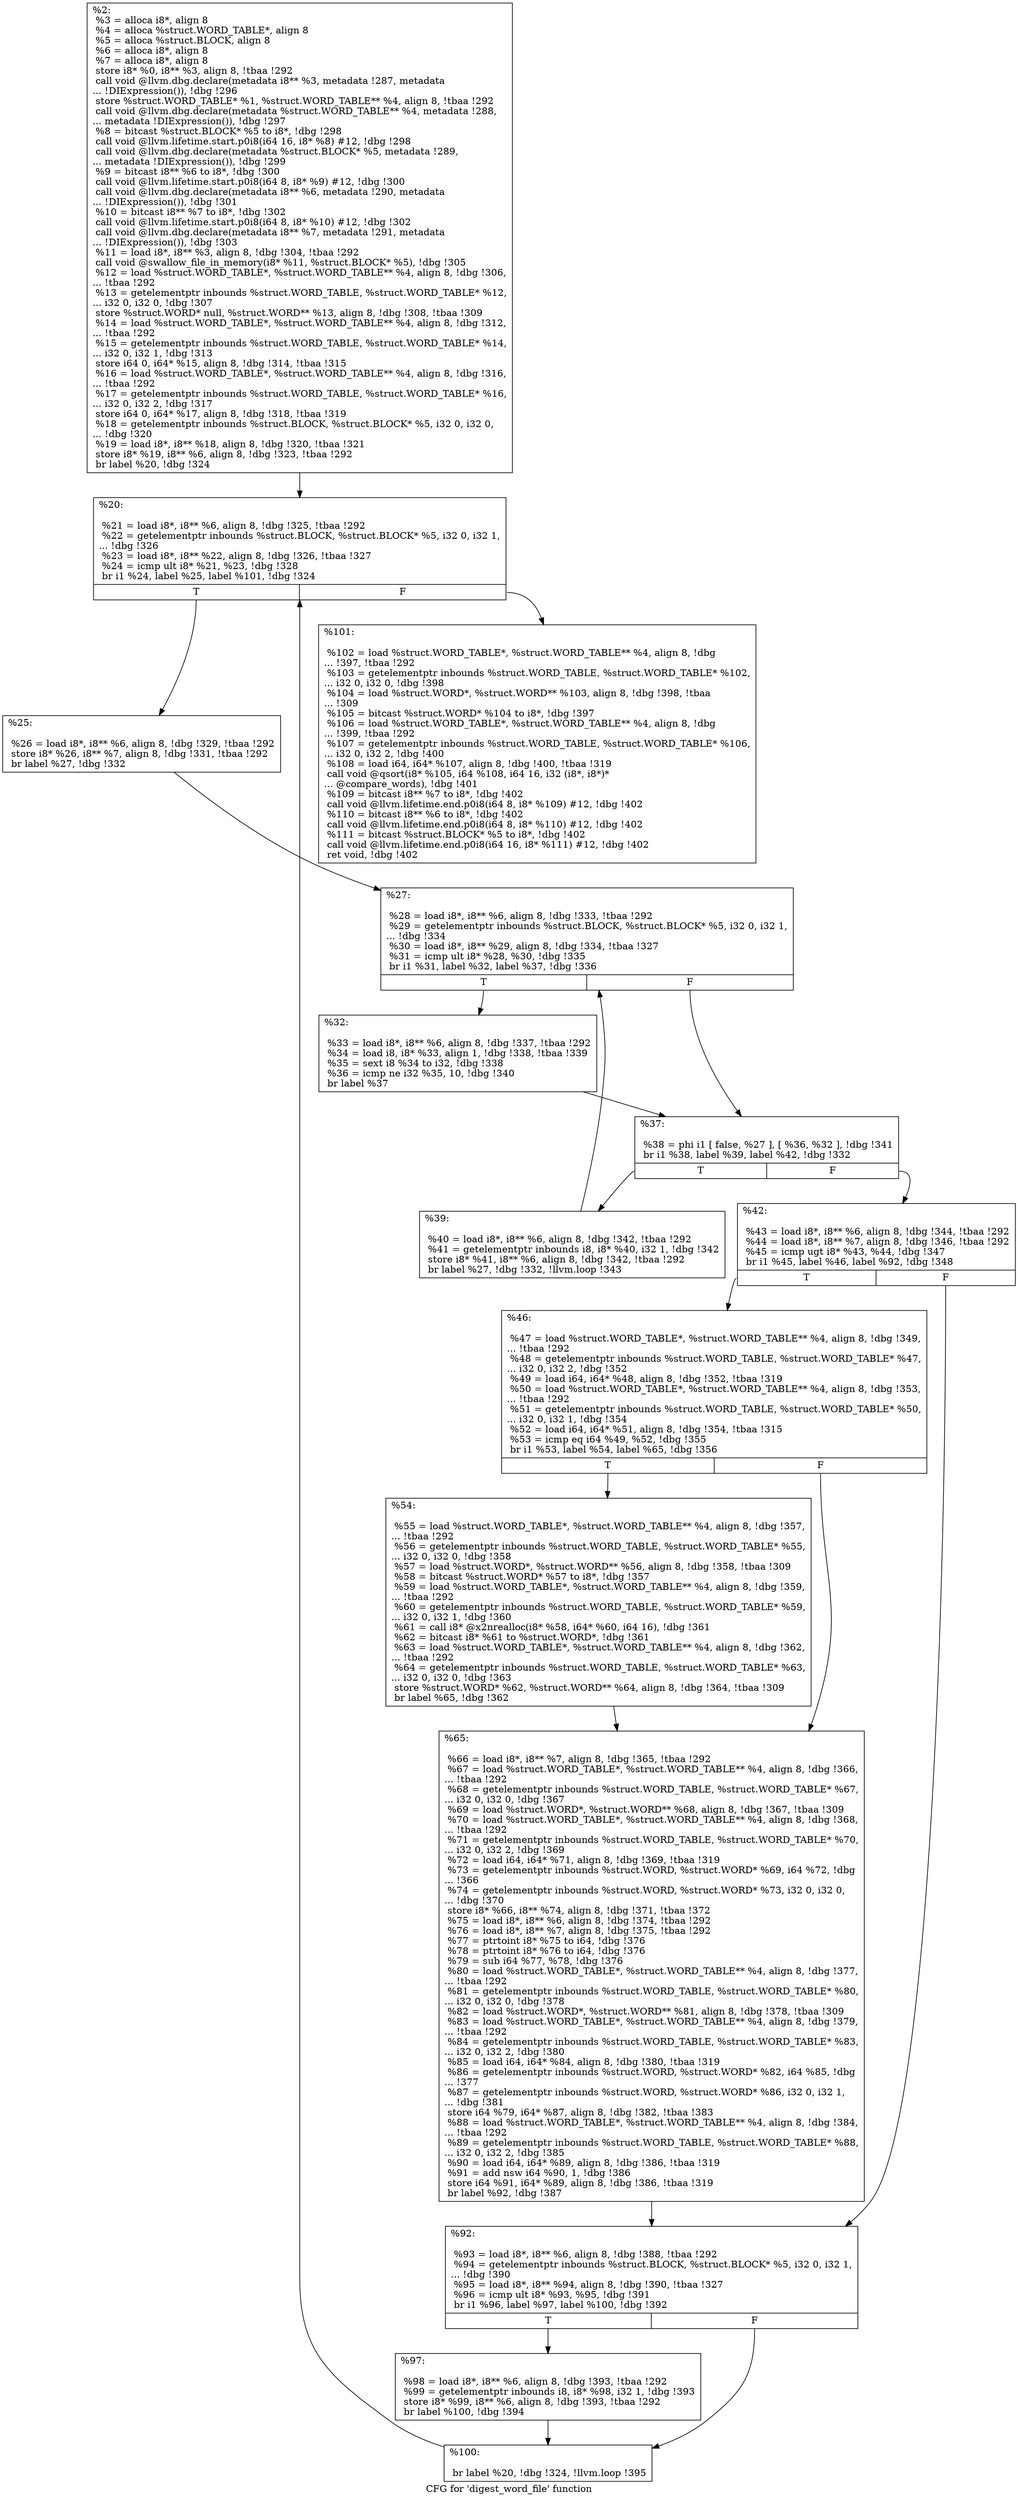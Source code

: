digraph "CFG for 'digest_word_file' function" {
	label="CFG for 'digest_word_file' function";

	Node0x225d810 [shape=record,label="{%2:\l  %3 = alloca i8*, align 8\l  %4 = alloca %struct.WORD_TABLE*, align 8\l  %5 = alloca %struct.BLOCK, align 8\l  %6 = alloca i8*, align 8\l  %7 = alloca i8*, align 8\l  store i8* %0, i8** %3, align 8, !tbaa !292\l  call void @llvm.dbg.declare(metadata i8** %3, metadata !287, metadata\l... !DIExpression()), !dbg !296\l  store %struct.WORD_TABLE* %1, %struct.WORD_TABLE** %4, align 8, !tbaa !292\l  call void @llvm.dbg.declare(metadata %struct.WORD_TABLE** %4, metadata !288,\l... metadata !DIExpression()), !dbg !297\l  %8 = bitcast %struct.BLOCK* %5 to i8*, !dbg !298\l  call void @llvm.lifetime.start.p0i8(i64 16, i8* %8) #12, !dbg !298\l  call void @llvm.dbg.declare(metadata %struct.BLOCK* %5, metadata !289,\l... metadata !DIExpression()), !dbg !299\l  %9 = bitcast i8** %6 to i8*, !dbg !300\l  call void @llvm.lifetime.start.p0i8(i64 8, i8* %9) #12, !dbg !300\l  call void @llvm.dbg.declare(metadata i8** %6, metadata !290, metadata\l... !DIExpression()), !dbg !301\l  %10 = bitcast i8** %7 to i8*, !dbg !302\l  call void @llvm.lifetime.start.p0i8(i64 8, i8* %10) #12, !dbg !302\l  call void @llvm.dbg.declare(metadata i8** %7, metadata !291, metadata\l... !DIExpression()), !dbg !303\l  %11 = load i8*, i8** %3, align 8, !dbg !304, !tbaa !292\l  call void @swallow_file_in_memory(i8* %11, %struct.BLOCK* %5), !dbg !305\l  %12 = load %struct.WORD_TABLE*, %struct.WORD_TABLE** %4, align 8, !dbg !306,\l... !tbaa !292\l  %13 = getelementptr inbounds %struct.WORD_TABLE, %struct.WORD_TABLE* %12,\l... i32 0, i32 0, !dbg !307\l  store %struct.WORD* null, %struct.WORD** %13, align 8, !dbg !308, !tbaa !309\l  %14 = load %struct.WORD_TABLE*, %struct.WORD_TABLE** %4, align 8, !dbg !312,\l... !tbaa !292\l  %15 = getelementptr inbounds %struct.WORD_TABLE, %struct.WORD_TABLE* %14,\l... i32 0, i32 1, !dbg !313\l  store i64 0, i64* %15, align 8, !dbg !314, !tbaa !315\l  %16 = load %struct.WORD_TABLE*, %struct.WORD_TABLE** %4, align 8, !dbg !316,\l... !tbaa !292\l  %17 = getelementptr inbounds %struct.WORD_TABLE, %struct.WORD_TABLE* %16,\l... i32 0, i32 2, !dbg !317\l  store i64 0, i64* %17, align 8, !dbg !318, !tbaa !319\l  %18 = getelementptr inbounds %struct.BLOCK, %struct.BLOCK* %5, i32 0, i32 0,\l... !dbg !320\l  %19 = load i8*, i8** %18, align 8, !dbg !320, !tbaa !321\l  store i8* %19, i8** %6, align 8, !dbg !323, !tbaa !292\l  br label %20, !dbg !324\l}"];
	Node0x225d810 -> Node0x22614b0;
	Node0x22614b0 [shape=record,label="{%20:\l\l  %21 = load i8*, i8** %6, align 8, !dbg !325, !tbaa !292\l  %22 = getelementptr inbounds %struct.BLOCK, %struct.BLOCK* %5, i32 0, i32 1,\l... !dbg !326\l  %23 = load i8*, i8** %22, align 8, !dbg !326, !tbaa !327\l  %24 = icmp ult i8* %21, %23, !dbg !328\l  br i1 %24, label %25, label %101, !dbg !324\l|{<s0>T|<s1>F}}"];
	Node0x22614b0:s0 -> Node0x2261500;
	Node0x22614b0:s1 -> Node0x22618c0;
	Node0x2261500 [shape=record,label="{%25:\l\l  %26 = load i8*, i8** %6, align 8, !dbg !329, !tbaa !292\l  store i8* %26, i8** %7, align 8, !dbg !331, !tbaa !292\l  br label %27, !dbg !332\l}"];
	Node0x2261500 -> Node0x2261550;
	Node0x2261550 [shape=record,label="{%27:\l\l  %28 = load i8*, i8** %6, align 8, !dbg !333, !tbaa !292\l  %29 = getelementptr inbounds %struct.BLOCK, %struct.BLOCK* %5, i32 0, i32 1,\l... !dbg !334\l  %30 = load i8*, i8** %29, align 8, !dbg !334, !tbaa !327\l  %31 = icmp ult i8* %28, %30, !dbg !335\l  br i1 %31, label %32, label %37, !dbg !336\l|{<s0>T|<s1>F}}"];
	Node0x2261550:s0 -> Node0x22615a0;
	Node0x2261550:s1 -> Node0x22615f0;
	Node0x22615a0 [shape=record,label="{%32:\l\l  %33 = load i8*, i8** %6, align 8, !dbg !337, !tbaa !292\l  %34 = load i8, i8* %33, align 1, !dbg !338, !tbaa !339\l  %35 = sext i8 %34 to i32, !dbg !338\l  %36 = icmp ne i32 %35, 10, !dbg !340\l  br label %37\l}"];
	Node0x22615a0 -> Node0x22615f0;
	Node0x22615f0 [shape=record,label="{%37:\l\l  %38 = phi i1 [ false, %27 ], [ %36, %32 ], !dbg !341\l  br i1 %38, label %39, label %42, !dbg !332\l|{<s0>T|<s1>F}}"];
	Node0x22615f0:s0 -> Node0x2261640;
	Node0x22615f0:s1 -> Node0x2261690;
	Node0x2261640 [shape=record,label="{%39:\l\l  %40 = load i8*, i8** %6, align 8, !dbg !342, !tbaa !292\l  %41 = getelementptr inbounds i8, i8* %40, i32 1, !dbg !342\l  store i8* %41, i8** %6, align 8, !dbg !342, !tbaa !292\l  br label %27, !dbg !332, !llvm.loop !343\l}"];
	Node0x2261640 -> Node0x2261550;
	Node0x2261690 [shape=record,label="{%42:\l\l  %43 = load i8*, i8** %6, align 8, !dbg !344, !tbaa !292\l  %44 = load i8*, i8** %7, align 8, !dbg !346, !tbaa !292\l  %45 = icmp ugt i8* %43, %44, !dbg !347\l  br i1 %45, label %46, label %92, !dbg !348\l|{<s0>T|<s1>F}}"];
	Node0x2261690:s0 -> Node0x22616e0;
	Node0x2261690:s1 -> Node0x22617d0;
	Node0x22616e0 [shape=record,label="{%46:\l\l  %47 = load %struct.WORD_TABLE*, %struct.WORD_TABLE** %4, align 8, !dbg !349,\l... !tbaa !292\l  %48 = getelementptr inbounds %struct.WORD_TABLE, %struct.WORD_TABLE* %47,\l... i32 0, i32 2, !dbg !352\l  %49 = load i64, i64* %48, align 8, !dbg !352, !tbaa !319\l  %50 = load %struct.WORD_TABLE*, %struct.WORD_TABLE** %4, align 8, !dbg !353,\l... !tbaa !292\l  %51 = getelementptr inbounds %struct.WORD_TABLE, %struct.WORD_TABLE* %50,\l... i32 0, i32 1, !dbg !354\l  %52 = load i64, i64* %51, align 8, !dbg !354, !tbaa !315\l  %53 = icmp eq i64 %49, %52, !dbg !355\l  br i1 %53, label %54, label %65, !dbg !356\l|{<s0>T|<s1>F}}"];
	Node0x22616e0:s0 -> Node0x2261730;
	Node0x22616e0:s1 -> Node0x2261780;
	Node0x2261730 [shape=record,label="{%54:\l\l  %55 = load %struct.WORD_TABLE*, %struct.WORD_TABLE** %4, align 8, !dbg !357,\l... !tbaa !292\l  %56 = getelementptr inbounds %struct.WORD_TABLE, %struct.WORD_TABLE* %55,\l... i32 0, i32 0, !dbg !358\l  %57 = load %struct.WORD*, %struct.WORD** %56, align 8, !dbg !358, !tbaa !309\l  %58 = bitcast %struct.WORD* %57 to i8*, !dbg !357\l  %59 = load %struct.WORD_TABLE*, %struct.WORD_TABLE** %4, align 8, !dbg !359,\l... !tbaa !292\l  %60 = getelementptr inbounds %struct.WORD_TABLE, %struct.WORD_TABLE* %59,\l... i32 0, i32 1, !dbg !360\l  %61 = call i8* @x2nrealloc(i8* %58, i64* %60, i64 16), !dbg !361\l  %62 = bitcast i8* %61 to %struct.WORD*, !dbg !361\l  %63 = load %struct.WORD_TABLE*, %struct.WORD_TABLE** %4, align 8, !dbg !362,\l... !tbaa !292\l  %64 = getelementptr inbounds %struct.WORD_TABLE, %struct.WORD_TABLE* %63,\l... i32 0, i32 0, !dbg !363\l  store %struct.WORD* %62, %struct.WORD** %64, align 8, !dbg !364, !tbaa !309\l  br label %65, !dbg !362\l}"];
	Node0x2261730 -> Node0x2261780;
	Node0x2261780 [shape=record,label="{%65:\l\l  %66 = load i8*, i8** %7, align 8, !dbg !365, !tbaa !292\l  %67 = load %struct.WORD_TABLE*, %struct.WORD_TABLE** %4, align 8, !dbg !366,\l... !tbaa !292\l  %68 = getelementptr inbounds %struct.WORD_TABLE, %struct.WORD_TABLE* %67,\l... i32 0, i32 0, !dbg !367\l  %69 = load %struct.WORD*, %struct.WORD** %68, align 8, !dbg !367, !tbaa !309\l  %70 = load %struct.WORD_TABLE*, %struct.WORD_TABLE** %4, align 8, !dbg !368,\l... !tbaa !292\l  %71 = getelementptr inbounds %struct.WORD_TABLE, %struct.WORD_TABLE* %70,\l... i32 0, i32 2, !dbg !369\l  %72 = load i64, i64* %71, align 8, !dbg !369, !tbaa !319\l  %73 = getelementptr inbounds %struct.WORD, %struct.WORD* %69, i64 %72, !dbg\l... !366\l  %74 = getelementptr inbounds %struct.WORD, %struct.WORD* %73, i32 0, i32 0,\l... !dbg !370\l  store i8* %66, i8** %74, align 8, !dbg !371, !tbaa !372\l  %75 = load i8*, i8** %6, align 8, !dbg !374, !tbaa !292\l  %76 = load i8*, i8** %7, align 8, !dbg !375, !tbaa !292\l  %77 = ptrtoint i8* %75 to i64, !dbg !376\l  %78 = ptrtoint i8* %76 to i64, !dbg !376\l  %79 = sub i64 %77, %78, !dbg !376\l  %80 = load %struct.WORD_TABLE*, %struct.WORD_TABLE** %4, align 8, !dbg !377,\l... !tbaa !292\l  %81 = getelementptr inbounds %struct.WORD_TABLE, %struct.WORD_TABLE* %80,\l... i32 0, i32 0, !dbg !378\l  %82 = load %struct.WORD*, %struct.WORD** %81, align 8, !dbg !378, !tbaa !309\l  %83 = load %struct.WORD_TABLE*, %struct.WORD_TABLE** %4, align 8, !dbg !379,\l... !tbaa !292\l  %84 = getelementptr inbounds %struct.WORD_TABLE, %struct.WORD_TABLE* %83,\l... i32 0, i32 2, !dbg !380\l  %85 = load i64, i64* %84, align 8, !dbg !380, !tbaa !319\l  %86 = getelementptr inbounds %struct.WORD, %struct.WORD* %82, i64 %85, !dbg\l... !377\l  %87 = getelementptr inbounds %struct.WORD, %struct.WORD* %86, i32 0, i32 1,\l... !dbg !381\l  store i64 %79, i64* %87, align 8, !dbg !382, !tbaa !383\l  %88 = load %struct.WORD_TABLE*, %struct.WORD_TABLE** %4, align 8, !dbg !384,\l... !tbaa !292\l  %89 = getelementptr inbounds %struct.WORD_TABLE, %struct.WORD_TABLE* %88,\l... i32 0, i32 2, !dbg !385\l  %90 = load i64, i64* %89, align 8, !dbg !386, !tbaa !319\l  %91 = add nsw i64 %90, 1, !dbg !386\l  store i64 %91, i64* %89, align 8, !dbg !386, !tbaa !319\l  br label %92, !dbg !387\l}"];
	Node0x2261780 -> Node0x22617d0;
	Node0x22617d0 [shape=record,label="{%92:\l\l  %93 = load i8*, i8** %6, align 8, !dbg !388, !tbaa !292\l  %94 = getelementptr inbounds %struct.BLOCK, %struct.BLOCK* %5, i32 0, i32 1,\l... !dbg !390\l  %95 = load i8*, i8** %94, align 8, !dbg !390, !tbaa !327\l  %96 = icmp ult i8* %93, %95, !dbg !391\l  br i1 %96, label %97, label %100, !dbg !392\l|{<s0>T|<s1>F}}"];
	Node0x22617d0:s0 -> Node0x2261820;
	Node0x22617d0:s1 -> Node0x2261870;
	Node0x2261820 [shape=record,label="{%97:\l\l  %98 = load i8*, i8** %6, align 8, !dbg !393, !tbaa !292\l  %99 = getelementptr inbounds i8, i8* %98, i32 1, !dbg !393\l  store i8* %99, i8** %6, align 8, !dbg !393, !tbaa !292\l  br label %100, !dbg !394\l}"];
	Node0x2261820 -> Node0x2261870;
	Node0x2261870 [shape=record,label="{%100:\l\l  br label %20, !dbg !324, !llvm.loop !395\l}"];
	Node0x2261870 -> Node0x22614b0;
	Node0x22618c0 [shape=record,label="{%101:\l\l  %102 = load %struct.WORD_TABLE*, %struct.WORD_TABLE** %4, align 8, !dbg\l... !397, !tbaa !292\l  %103 = getelementptr inbounds %struct.WORD_TABLE, %struct.WORD_TABLE* %102,\l... i32 0, i32 0, !dbg !398\l  %104 = load %struct.WORD*, %struct.WORD** %103, align 8, !dbg !398, !tbaa\l... !309\l  %105 = bitcast %struct.WORD* %104 to i8*, !dbg !397\l  %106 = load %struct.WORD_TABLE*, %struct.WORD_TABLE** %4, align 8, !dbg\l... !399, !tbaa !292\l  %107 = getelementptr inbounds %struct.WORD_TABLE, %struct.WORD_TABLE* %106,\l... i32 0, i32 2, !dbg !400\l  %108 = load i64, i64* %107, align 8, !dbg !400, !tbaa !319\l  call void @qsort(i8* %105, i64 %108, i64 16, i32 (i8*, i8*)*\l... @compare_words), !dbg !401\l  %109 = bitcast i8** %7 to i8*, !dbg !402\l  call void @llvm.lifetime.end.p0i8(i64 8, i8* %109) #12, !dbg !402\l  %110 = bitcast i8** %6 to i8*, !dbg !402\l  call void @llvm.lifetime.end.p0i8(i64 8, i8* %110) #12, !dbg !402\l  %111 = bitcast %struct.BLOCK* %5 to i8*, !dbg !402\l  call void @llvm.lifetime.end.p0i8(i64 16, i8* %111) #12, !dbg !402\l  ret void, !dbg !402\l}"];
}
